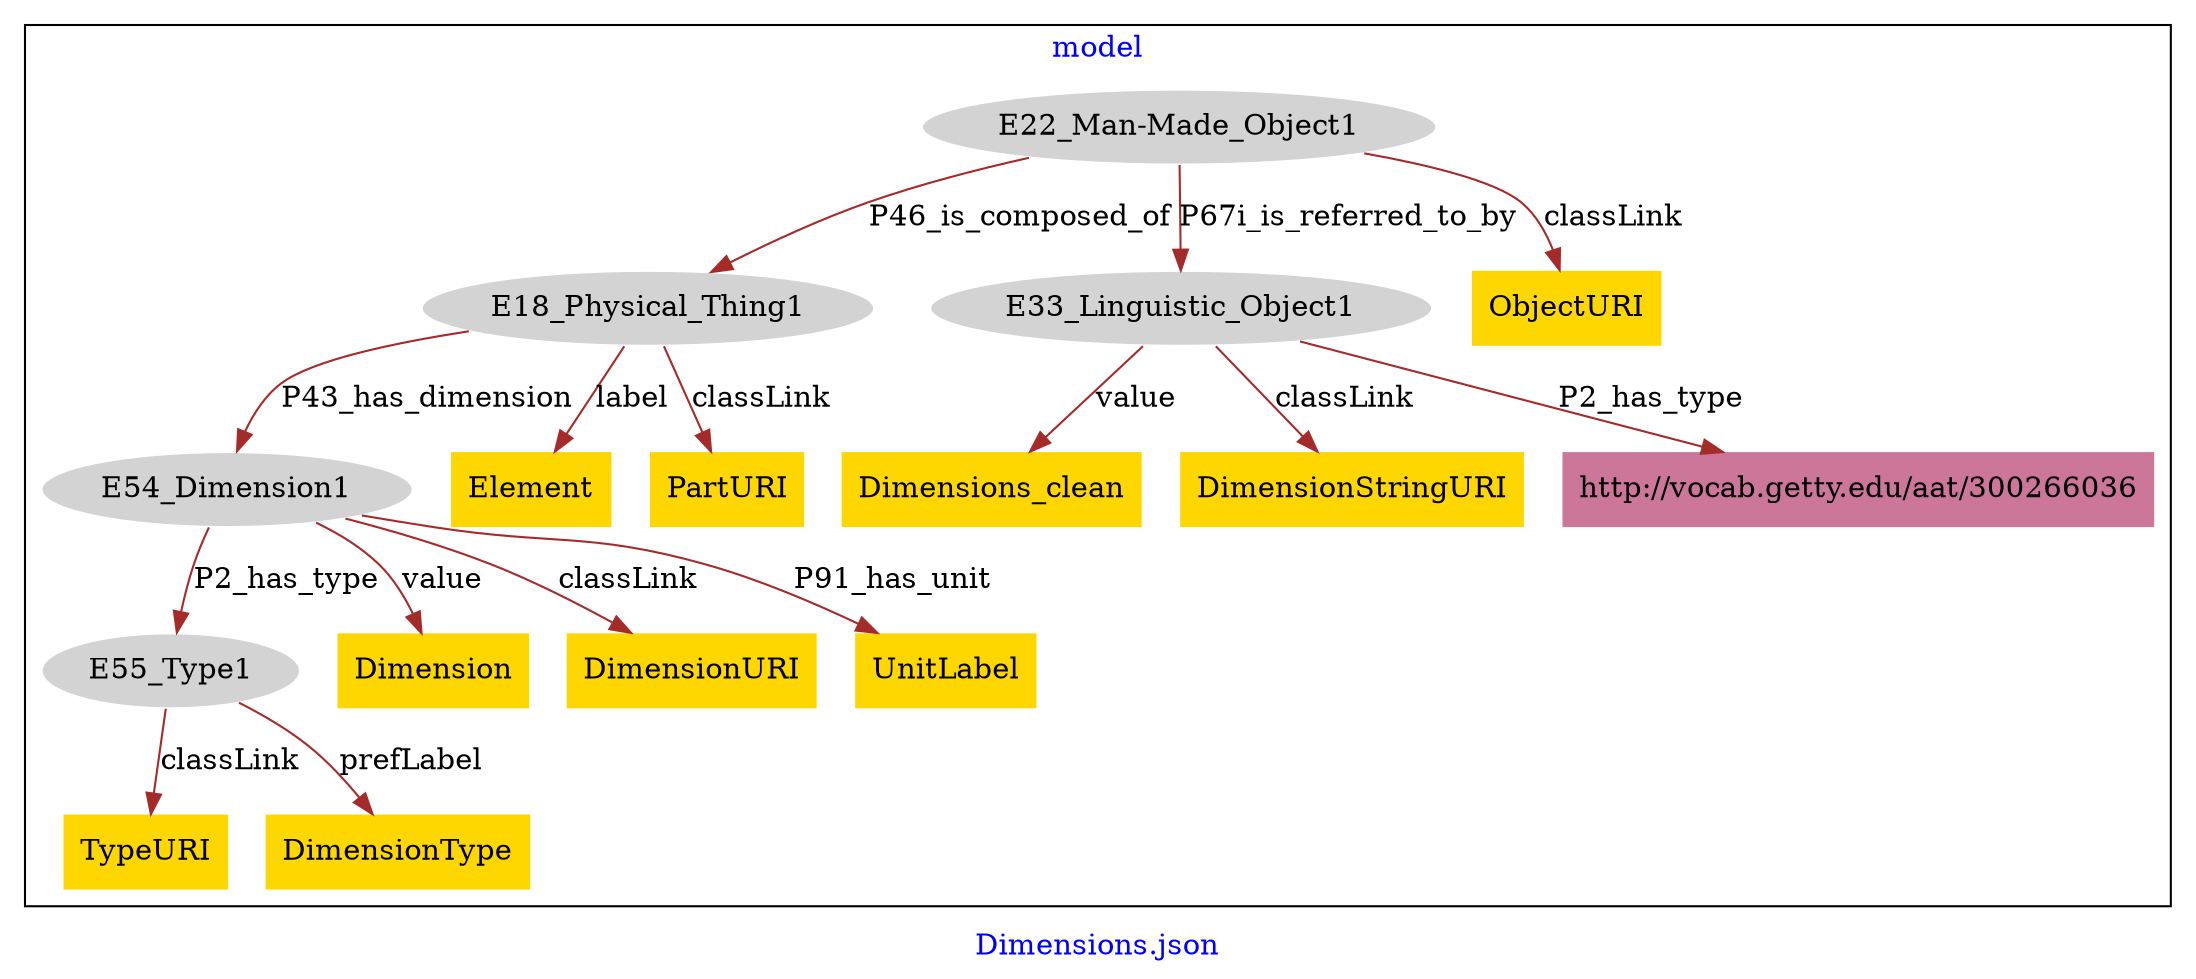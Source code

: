 digraph n0 {
fontcolor="blue"
remincross="true"
label="Dimensions.json"
subgraph cluster {
label="model"
n2[style="filled",color="white",fillcolor="lightgray",label="E18_Physical_Thing1"];
n3[style="filled",color="white",fillcolor="lightgray",label="E54_Dimension1"];
n4[style="filled",color="white",fillcolor="lightgray",label="E22_Man-Made_Object1"];
n5[style="filled",color="white",fillcolor="lightgray",label="E33_Linguistic_Object1"];
n6[style="filled",color="white",fillcolor="lightgray",label="E55_Type1"];
n7[shape="plaintext",style="filled",fillcolor="gold",label="Dimensions_clean"];
n8[shape="plaintext",style="filled",fillcolor="gold",label="Element"];
n9[shape="plaintext",style="filled",fillcolor="gold",label="Dimension"];
n10[shape="plaintext",style="filled",fillcolor="gold",label="DimensionURI"];
n11[shape="plaintext",style="filled",fillcolor="gold",label="PartURI"];
n12[shape="plaintext",style="filled",fillcolor="gold",label="UnitLabel"];
n13[shape="plaintext",style="filled",fillcolor="gold",label="ObjectURI"];
n14[shape="plaintext",style="filled",fillcolor="gold",label="DimensionStringURI"];
n15[shape="plaintext",style="filled",fillcolor="gold",label="TypeURI"];
n16[shape="plaintext",style="filled",fillcolor="gold",label="DimensionType"];
n17[shape="plaintext",style="filled",fillcolor="#CC7799",label="http://vocab.getty.edu/aat/300266036"];
}
n2 -> n3[color="brown",fontcolor="black",label="P43_has_dimension"]
n4 -> n2[color="brown",fontcolor="black",label="P46_is_composed_of"]
n4 -> n5[color="brown",fontcolor="black",label="P67i_is_referred_to_by"]
n3 -> n6[color="brown",fontcolor="black",label="P2_has_type"]
n5 -> n7[color="brown",fontcolor="black",label="value"]
n2 -> n8[color="brown",fontcolor="black",label="label"]
n3 -> n9[color="brown",fontcolor="black",label="value"]
n3 -> n10[color="brown",fontcolor="black",label="classLink"]
n2 -> n11[color="brown",fontcolor="black",label="classLink"]
n3 -> n12[color="brown",fontcolor="black",label="P91_has_unit"]
n4 -> n13[color="brown",fontcolor="black",label="classLink"]
n5 -> n14[color="brown",fontcolor="black",label="classLink"]
n6 -> n15[color="brown",fontcolor="black",label="classLink"]
n6 -> n16[color="brown",fontcolor="black",label="prefLabel"]
n5 -> n17[color="brown",fontcolor="black",label="P2_has_type"]
}
